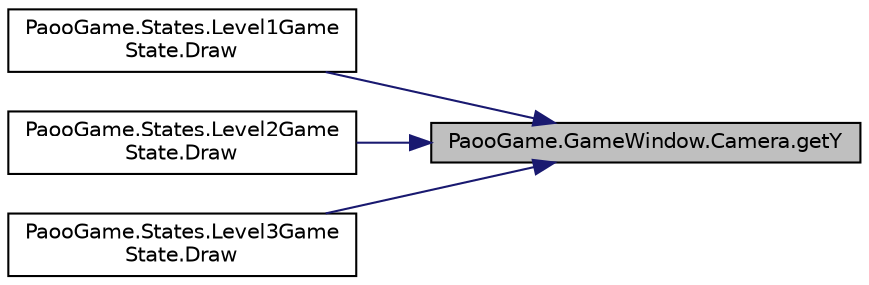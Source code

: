 digraph "PaooGame.GameWindow.Camera.getY"
{
 // LATEX_PDF_SIZE
  edge [fontname="Helvetica",fontsize="10",labelfontname="Helvetica",labelfontsize="10"];
  node [fontname="Helvetica",fontsize="10",shape=record];
  rankdir="RL";
  Node1 [label="PaooGame.GameWindow.Camera.getY",height=0.2,width=0.4,color="black", fillcolor="grey75", style="filled", fontcolor="black",tooltip=" "];
  Node1 -> Node2 [dir="back",color="midnightblue",fontsize="10",style="solid"];
  Node2 [label="PaooGame.States.Level1Game\lState.Draw",height=0.2,width=0.4,color="black", fillcolor="white", style="filled",URL="$class_paoo_game_1_1_states_1_1_level1_game_state.html#adca21d19adada1e7973470a92a125553",tooltip="Deseneaza nivelul curent."];
  Node1 -> Node3 [dir="back",color="midnightblue",fontsize="10",style="solid"];
  Node3 [label="PaooGame.States.Level2Game\lState.Draw",height=0.2,width=0.4,color="black", fillcolor="white", style="filled",URL="$class_paoo_game_1_1_states_1_1_level2_game_state.html#a14ac658e331c08cc5571b7bac51276c7",tooltip="Deseneaza (randeaza) pe ecran starea curenta a nivelului."];
  Node1 -> Node4 [dir="back",color="midnightblue",fontsize="10",style="solid"];
  Node4 [label="PaooGame.States.Level3Game\lState.Draw",height=0.2,width=0.4,color="black", fillcolor="white", style="filled",URL="$class_paoo_game_1_1_states_1_1_level3_game_state.html#af0719c8aabe61a8730b882ea007cbd41",tooltip="Deseneaza (randeaza) pe ecran starea curenta a jocului."];
}
